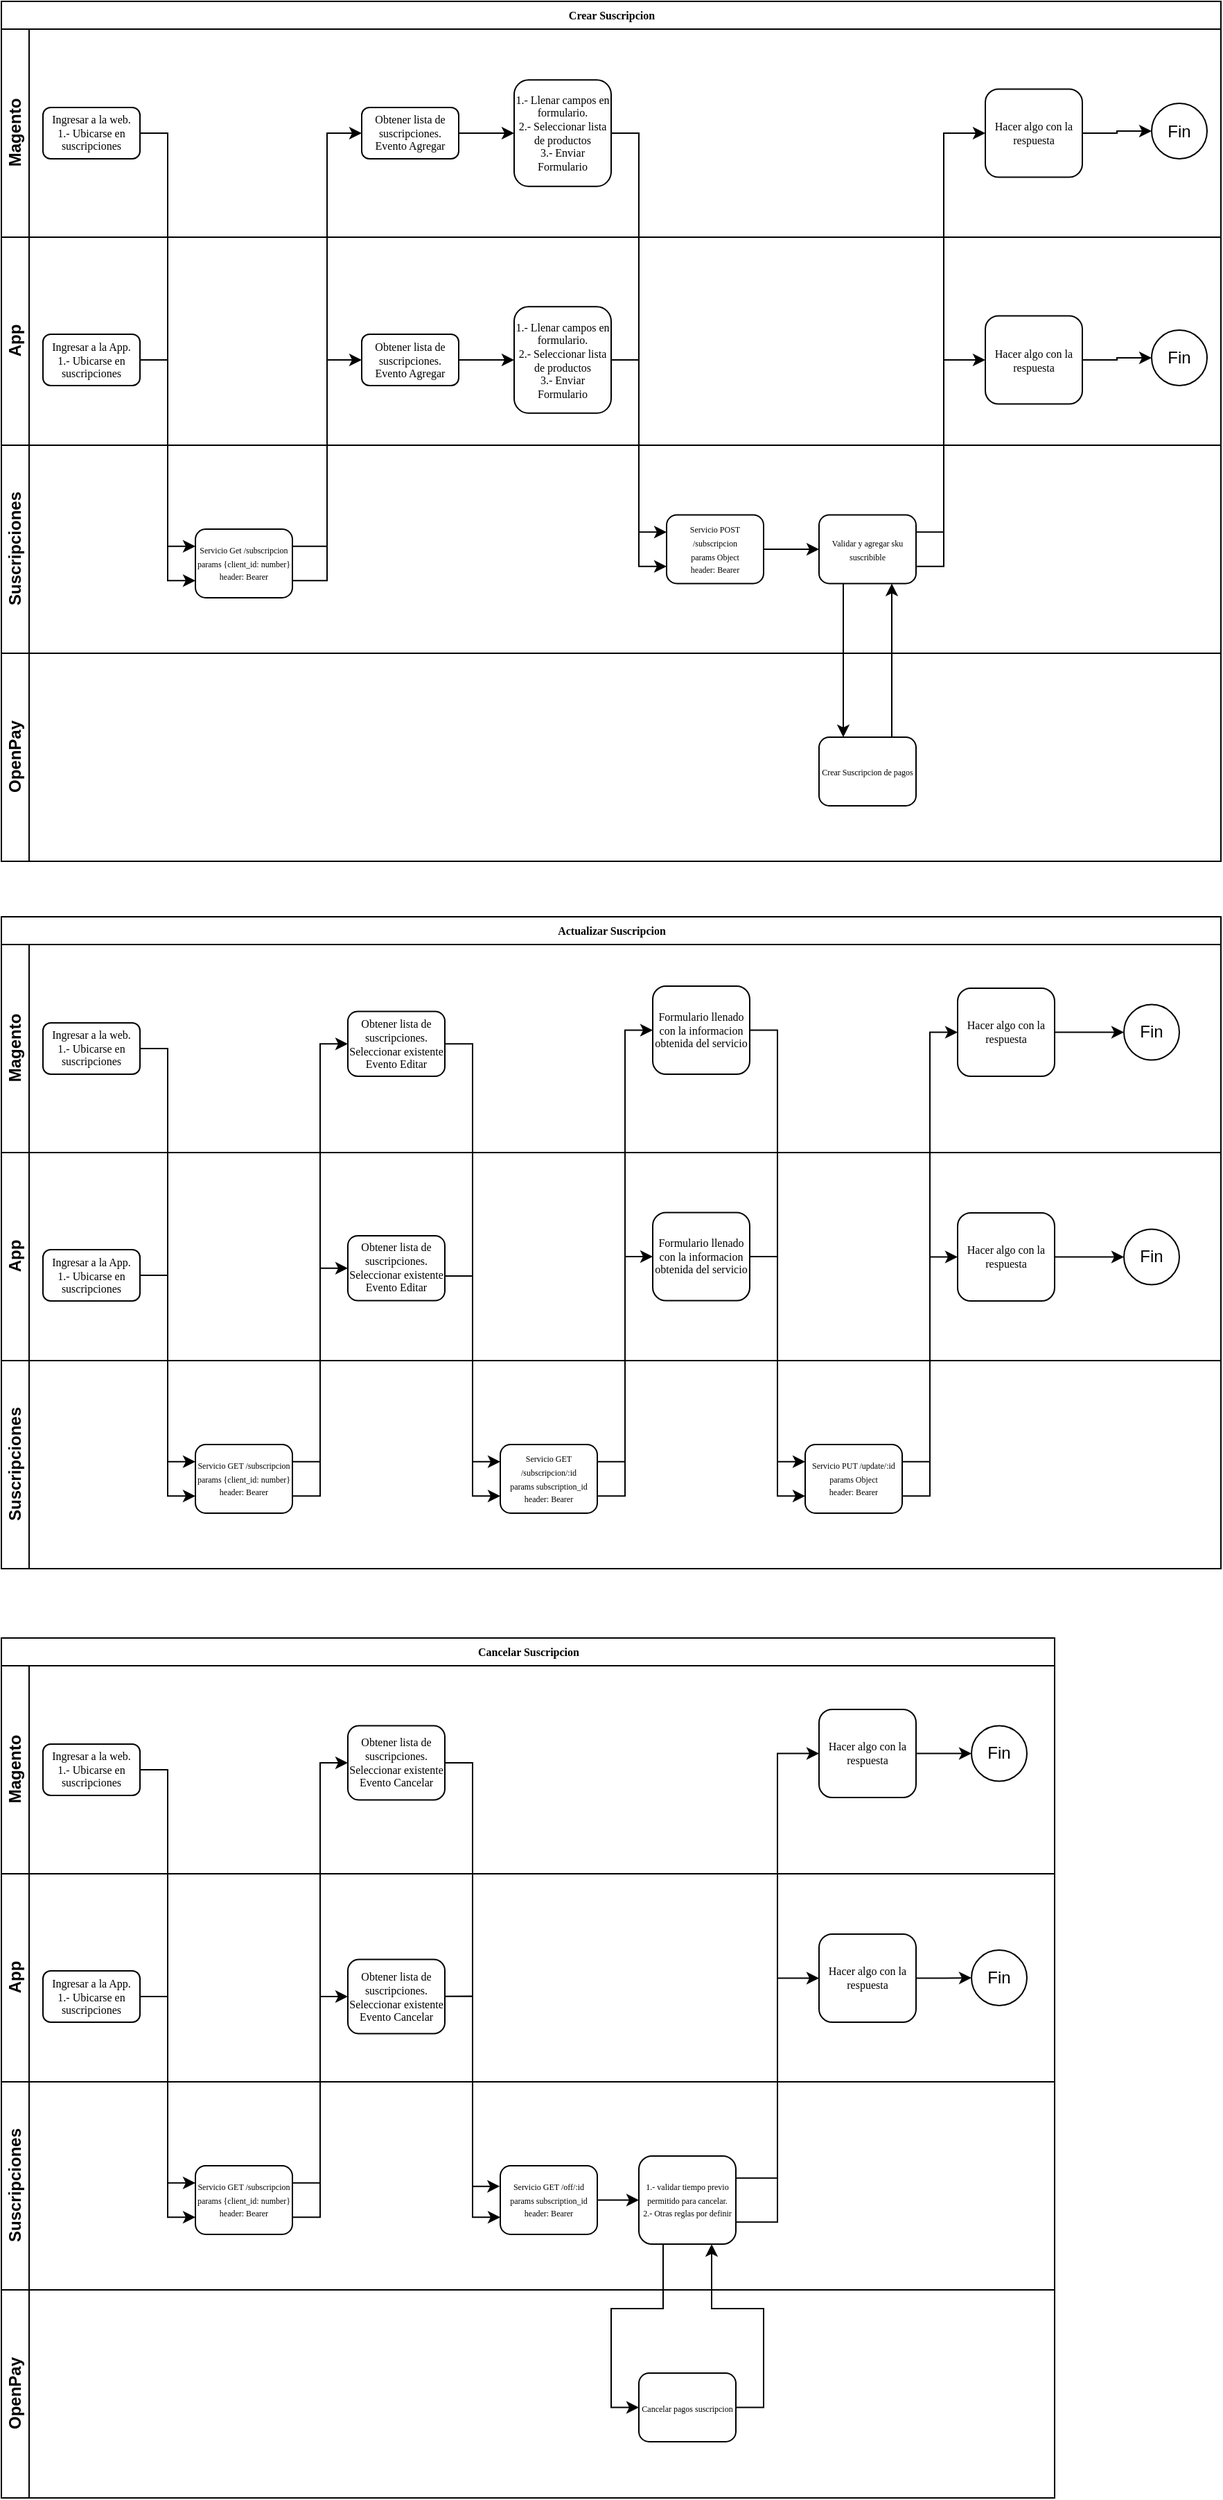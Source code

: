 <mxfile version="13.7.8" type="github">
  <diagram name="Page-1" id="c7488fd3-1785-93aa-aadb-54a6760d102a">
    <mxGraphModel dx="1185" dy="692" grid="1" gridSize="10" guides="1" tooltips="1" connect="1" arrows="1" fold="1" page="1" pageScale="1" pageWidth="1100" pageHeight="850" background="#ffffff" math="0" shadow="0">
      <root>
        <mxCell id="0" />
        <mxCell id="1" parent="0" />
        <mxCell id="2b4e8129b02d487f-1" value="Crear Suscripcion" style="swimlane;html=1;childLayout=stackLayout;horizontal=1;startSize=20;horizontalStack=0;rounded=0;shadow=0;labelBackgroundColor=none;strokeWidth=1;fontFamily=Verdana;fontSize=8;align=center;" parent="1" vertex="1">
          <mxGeometry x="40" y="70" width="880" height="470" as="geometry" />
        </mxCell>
        <mxCell id="2b4e8129b02d487f-2" value="Magento" style="swimlane;html=1;startSize=20;horizontal=0;" parent="2b4e8129b02d487f-1" vertex="1">
          <mxGeometry y="20" width="880" height="150" as="geometry" />
        </mxCell>
        <mxCell id="4bEdVWZg1Sl4BrF8SQjz-33" style="edgeStyle=orthogonalEdgeStyle;rounded=0;orthogonalLoop=1;jettySize=auto;html=1;exitX=1;exitY=0.5;exitDx=0;exitDy=0;entryX=0;entryY=0.5;entryDx=0;entryDy=0;" edge="1" parent="2b4e8129b02d487f-2" source="4bEdVWZg1Sl4BrF8SQjz-31" target="4bEdVWZg1Sl4BrF8SQjz-24">
          <mxGeometry relative="1" as="geometry" />
        </mxCell>
        <mxCell id="4bEdVWZg1Sl4BrF8SQjz-55" value="Fin" style="ellipse;whiteSpace=wrap;html=1;aspect=fixed;" vertex="1" parent="2b4e8129b02d487f-2">
          <mxGeometry x="830" y="53.5" width="40" height="40" as="geometry" />
        </mxCell>
        <mxCell id="4bEdVWZg1Sl4BrF8SQjz-48" value="Hacer algo con la respuesta" style="rounded=1;whiteSpace=wrap;html=1;shadow=0;labelBackgroundColor=none;strokeWidth=1;fontFamily=Verdana;fontSize=8;align=center;" vertex="1" parent="2b4e8129b02d487f-2">
          <mxGeometry x="710" y="43.25" width="70" height="63.5" as="geometry" />
        </mxCell>
        <mxCell id="4bEdVWZg1Sl4BrF8SQjz-31" value="Obtener lista de suscripciones.&lt;br&gt;Evento Agregar" style="rounded=1;whiteSpace=wrap;html=1;shadow=0;labelBackgroundColor=none;strokeWidth=1;fontFamily=Verdana;fontSize=8;align=center;" vertex="1" parent="2b4e8129b02d487f-2">
          <mxGeometry x="260" y="56.5" width="70" height="37" as="geometry" />
        </mxCell>
        <mxCell id="2b4e8129b02d487f-6" value="Ingresar a la web.&lt;br&gt;1.- Ubicarse en suscripciones" style="rounded=1;whiteSpace=wrap;html=1;shadow=0;labelBackgroundColor=none;strokeWidth=1;fontFamily=Verdana;fontSize=8;align=center;" parent="2b4e8129b02d487f-2" vertex="1">
          <mxGeometry x="30" y="56.5" width="70" height="37" as="geometry" />
        </mxCell>
        <mxCell id="4bEdVWZg1Sl4BrF8SQjz-57" style="edgeStyle=orthogonalEdgeStyle;rounded=0;orthogonalLoop=1;jettySize=auto;html=1;entryX=0;entryY=0.5;entryDx=0;entryDy=0;" edge="1" parent="2b4e8129b02d487f-2" source="4bEdVWZg1Sl4BrF8SQjz-48" target="4bEdVWZg1Sl4BrF8SQjz-55">
          <mxGeometry relative="1" as="geometry">
            <mxPoint x="810" y="75" as="targetPoint" />
          </mxGeometry>
        </mxCell>
        <mxCell id="4bEdVWZg1Sl4BrF8SQjz-24" value="1.- Llenar campos en formulario.&lt;br&gt;2.- Seleccionar lista de productos&lt;br&gt;3.- Enviar Formulario" style="rounded=1;whiteSpace=wrap;html=1;shadow=0;labelBackgroundColor=none;strokeWidth=1;fontFamily=Verdana;fontSize=8;align=center;" vertex="1" parent="2b4e8129b02d487f-2">
          <mxGeometry x="370" y="36.63" width="70" height="76.75" as="geometry" />
        </mxCell>
        <mxCell id="2b4e8129b02d487f-3" value="App" style="swimlane;html=1;startSize=20;horizontal=0;" parent="2b4e8129b02d487f-1" vertex="1">
          <mxGeometry y="170" width="880" height="150" as="geometry" />
        </mxCell>
        <mxCell id="4bEdVWZg1Sl4BrF8SQjz-159" value="1.- Llenar campos en formulario.&lt;br&gt;2.- Seleccionar lista de productos&lt;br&gt;3.- Enviar Formulario" style="rounded=1;whiteSpace=wrap;html=1;shadow=0;labelBackgroundColor=none;strokeWidth=1;fontFamily=Verdana;fontSize=8;align=center;" vertex="1" parent="2b4e8129b02d487f-3">
          <mxGeometry x="370" y="50.13" width="70" height="76.75" as="geometry" />
        </mxCell>
        <mxCell id="4bEdVWZg1Sl4BrF8SQjz-59" value="Fin" style="ellipse;whiteSpace=wrap;html=1;aspect=fixed;" vertex="1" parent="2b4e8129b02d487f-3">
          <mxGeometry x="830" y="67" width="40" height="40" as="geometry" />
        </mxCell>
        <mxCell id="4bEdVWZg1Sl4BrF8SQjz-60" style="edgeStyle=orthogonalEdgeStyle;rounded=0;orthogonalLoop=1;jettySize=auto;html=1;entryX=0;entryY=0.5;entryDx=0;entryDy=0;" edge="1" parent="2b4e8129b02d487f-3" source="4bEdVWZg1Sl4BrF8SQjz-50" target="4bEdVWZg1Sl4BrF8SQjz-59">
          <mxGeometry relative="1" as="geometry" />
        </mxCell>
        <mxCell id="4bEdVWZg1Sl4BrF8SQjz-50" value="Hacer algo con la respuesta" style="rounded=1;whiteSpace=wrap;html=1;shadow=0;labelBackgroundColor=none;strokeWidth=1;fontFamily=Verdana;fontSize=8;align=center;" vertex="1" parent="2b4e8129b02d487f-3">
          <mxGeometry x="710" y="56.75" width="70" height="63.5" as="geometry" />
        </mxCell>
        <mxCell id="4bEdVWZg1Sl4BrF8SQjz-2" value="Ingresar a la App.&lt;br&gt;1.- Ubicarse en suscripciones" style="rounded=1;whiteSpace=wrap;html=1;shadow=0;labelBackgroundColor=none;strokeWidth=1;fontFamily=Verdana;fontSize=8;align=center;" vertex="1" parent="2b4e8129b02d487f-3">
          <mxGeometry x="30" y="70" width="70" height="37" as="geometry" />
        </mxCell>
        <mxCell id="4bEdVWZg1Sl4BrF8SQjz-36" style="edgeStyle=orthogonalEdgeStyle;rounded=0;orthogonalLoop=1;jettySize=auto;html=1;entryX=0;entryY=0.5;entryDx=0;entryDy=0;" edge="1" parent="2b4e8129b02d487f-3" source="4bEdVWZg1Sl4BrF8SQjz-27">
          <mxGeometry relative="1" as="geometry">
            <mxPoint x="370" y="88.5" as="targetPoint" />
          </mxGeometry>
        </mxCell>
        <mxCell id="4bEdVWZg1Sl4BrF8SQjz-27" value="Obtener lista de suscripciones.&lt;br&gt;Evento Agregar" style="rounded=1;whiteSpace=wrap;html=1;shadow=0;labelBackgroundColor=none;strokeWidth=1;fontFamily=Verdana;fontSize=8;align=center;" vertex="1" parent="2b4e8129b02d487f-3">
          <mxGeometry x="260" y="70" width="70" height="37" as="geometry" />
        </mxCell>
        <mxCell id="2b4e8129b02d487f-4" value="Suscripciones" style="swimlane;html=1;startSize=20;horizontal=0;" parent="2b4e8129b02d487f-1" vertex="1">
          <mxGeometry y="320" width="880" height="150" as="geometry" />
        </mxCell>
        <mxCell id="4bEdVWZg1Sl4BrF8SQjz-44" style="edgeStyle=orthogonalEdgeStyle;rounded=0;orthogonalLoop=1;jettySize=auto;html=1;exitX=1;exitY=0.5;exitDx=0;exitDy=0;entryX=0;entryY=0.5;entryDx=0;entryDy=0;" edge="1" parent="2b4e8129b02d487f-4" source="4bEdVWZg1Sl4BrF8SQjz-39" target="4bEdVWZg1Sl4BrF8SQjz-43">
          <mxGeometry relative="1" as="geometry" />
        </mxCell>
        <mxCell id="4bEdVWZg1Sl4BrF8SQjz-39" value="&lt;font style=&quot;font-size: 6px&quot;&gt;Servicio POST /subscripcion&lt;br&gt;params Object&lt;br&gt;header: Bearer&lt;br&gt;&lt;/font&gt;" style="rounded=1;whiteSpace=wrap;html=1;shadow=0;labelBackgroundColor=none;strokeWidth=1;fontFamily=Verdana;fontSize=8;align=center;" vertex="1" parent="2b4e8129b02d487f-4">
          <mxGeometry x="480" y="50.25" width="70" height="49.5" as="geometry" />
        </mxCell>
        <mxCell id="4bEdVWZg1Sl4BrF8SQjz-43" value="&lt;font style=&quot;font-size: 6px&quot;&gt;Validar y agregar sku suscribible&lt;br&gt;&lt;/font&gt;" style="rounded=1;whiteSpace=wrap;html=1;shadow=0;labelBackgroundColor=none;strokeWidth=1;fontFamily=Verdana;fontSize=8;align=center;" vertex="1" parent="2b4e8129b02d487f-4">
          <mxGeometry x="590" y="50.25" width="70" height="49.5" as="geometry" />
        </mxCell>
        <mxCell id="2b4e8129b02d487f-14" value="&lt;font style=&quot;font-size: 6px&quot;&gt;Servicio Get /subscripcion&lt;br&gt;params {client_id: number}&lt;br&gt;header: Bearer&lt;br&gt;&lt;/font&gt;" style="rounded=1;whiteSpace=wrap;html=1;shadow=0;labelBackgroundColor=none;strokeWidth=1;fontFamily=Verdana;fontSize=8;align=center;" parent="2b4e8129b02d487f-4" vertex="1">
          <mxGeometry x="140" y="60.5" width="70" height="49.5" as="geometry" />
        </mxCell>
        <mxCell id="4bEdVWZg1Sl4BrF8SQjz-28" style="edgeStyle=orthogonalEdgeStyle;rounded=0;orthogonalLoop=1;jettySize=auto;html=1;entryX=0;entryY=0.75;entryDx=0;entryDy=0;" edge="1" parent="2b4e8129b02d487f-1" source="4bEdVWZg1Sl4BrF8SQjz-2" target="2b4e8129b02d487f-14">
          <mxGeometry relative="1" as="geometry" />
        </mxCell>
        <mxCell id="4bEdVWZg1Sl4BrF8SQjz-29" style="edgeStyle=orthogonalEdgeStyle;rounded=0;orthogonalLoop=1;jettySize=auto;html=1;entryX=0;entryY=0.25;entryDx=0;entryDy=0;" edge="1" parent="2b4e8129b02d487f-1" source="2b4e8129b02d487f-6" target="2b4e8129b02d487f-14">
          <mxGeometry relative="1" as="geometry" />
        </mxCell>
        <mxCell id="4bEdVWZg1Sl4BrF8SQjz-30" style="edgeStyle=orthogonalEdgeStyle;rounded=0;orthogonalLoop=1;jettySize=auto;html=1;exitX=1;exitY=0.75;exitDx=0;exitDy=0;entryX=0;entryY=0.5;entryDx=0;entryDy=0;" edge="1" parent="2b4e8129b02d487f-1" source="2b4e8129b02d487f-14" target="4bEdVWZg1Sl4BrF8SQjz-27">
          <mxGeometry relative="1" as="geometry" />
        </mxCell>
        <mxCell id="4bEdVWZg1Sl4BrF8SQjz-32" style="edgeStyle=orthogonalEdgeStyle;rounded=0;orthogonalLoop=1;jettySize=auto;html=1;exitX=1;exitY=0.25;exitDx=0;exitDy=0;entryX=0;entryY=0.5;entryDx=0;entryDy=0;" edge="1" parent="2b4e8129b02d487f-1" source="2b4e8129b02d487f-14" target="4bEdVWZg1Sl4BrF8SQjz-31">
          <mxGeometry relative="1" as="geometry" />
        </mxCell>
        <mxCell id="4bEdVWZg1Sl4BrF8SQjz-45" style="edgeStyle=orthogonalEdgeStyle;rounded=0;orthogonalLoop=1;jettySize=auto;html=1;entryX=0;entryY=0.75;entryDx=0;entryDy=0;" edge="1" parent="2b4e8129b02d487f-1" target="4bEdVWZg1Sl4BrF8SQjz-39">
          <mxGeometry relative="1" as="geometry">
            <mxPoint x="440" y="258.517" as="sourcePoint" />
            <Array as="points">
              <mxPoint x="460" y="259" />
              <mxPoint x="460" y="407" />
            </Array>
          </mxGeometry>
        </mxCell>
        <mxCell id="4bEdVWZg1Sl4BrF8SQjz-46" style="edgeStyle=orthogonalEdgeStyle;rounded=0;orthogonalLoop=1;jettySize=auto;html=1;exitX=1;exitY=0.5;exitDx=0;exitDy=0;entryX=0;entryY=0.25;entryDx=0;entryDy=0;" edge="1" parent="2b4e8129b02d487f-1" source="4bEdVWZg1Sl4BrF8SQjz-24" target="4bEdVWZg1Sl4BrF8SQjz-39">
          <mxGeometry relative="1" as="geometry">
            <Array as="points">
              <mxPoint x="460" y="95" />
              <mxPoint x="460" y="383" />
            </Array>
          </mxGeometry>
        </mxCell>
        <mxCell id="4bEdVWZg1Sl4BrF8SQjz-49" style="edgeStyle=orthogonalEdgeStyle;rounded=0;orthogonalLoop=1;jettySize=auto;html=1;exitX=1;exitY=0.25;exitDx=0;exitDy=0;" edge="1" parent="2b4e8129b02d487f-1" source="4bEdVWZg1Sl4BrF8SQjz-43">
          <mxGeometry relative="1" as="geometry">
            <mxPoint x="710" y="95" as="targetPoint" />
            <Array as="points">
              <mxPoint x="680" y="383" />
              <mxPoint x="680" y="95" />
              <mxPoint x="710" y="95" />
            </Array>
          </mxGeometry>
        </mxCell>
        <mxCell id="4bEdVWZg1Sl4BrF8SQjz-51" style="edgeStyle=orthogonalEdgeStyle;rounded=0;orthogonalLoop=1;jettySize=auto;html=1;exitX=1;exitY=0.75;exitDx=0;exitDy=0;entryX=0;entryY=0.5;entryDx=0;entryDy=0;" edge="1" parent="2b4e8129b02d487f-1" source="4bEdVWZg1Sl4BrF8SQjz-43" target="4bEdVWZg1Sl4BrF8SQjz-50">
          <mxGeometry relative="1" as="geometry">
            <Array as="points">
              <mxPoint x="680" y="407" />
              <mxPoint x="680" y="259" />
            </Array>
          </mxGeometry>
        </mxCell>
        <mxCell id="4bEdVWZg1Sl4BrF8SQjz-92" value="Actualizar Suscripcion" style="swimlane;html=1;childLayout=stackLayout;horizontal=1;startSize=20;horizontalStack=0;rounded=0;shadow=0;labelBackgroundColor=none;strokeWidth=1;fontFamily=Verdana;fontSize=8;align=center;" vertex="1" parent="1">
          <mxGeometry x="40" y="730" width="880" height="470" as="geometry" />
        </mxCell>
        <mxCell id="4bEdVWZg1Sl4BrF8SQjz-93" value="Magento" style="swimlane;html=1;startSize=20;horizontal=0;" vertex="1" parent="4bEdVWZg1Sl4BrF8SQjz-92">
          <mxGeometry y="20" width="880" height="150" as="geometry" />
        </mxCell>
        <mxCell id="4bEdVWZg1Sl4BrF8SQjz-96" value="Hacer algo con la respuesta" style="rounded=1;whiteSpace=wrap;html=1;shadow=0;labelBackgroundColor=none;strokeWidth=1;fontFamily=Verdana;fontSize=8;align=center;" vertex="1" parent="4bEdVWZg1Sl4BrF8SQjz-93">
          <mxGeometry x="690" y="31.5" width="70" height="63.5" as="geometry" />
        </mxCell>
        <mxCell id="4bEdVWZg1Sl4BrF8SQjz-124" value="Formulario llenado con la informacion obtenida del servicio" style="rounded=1;whiteSpace=wrap;html=1;shadow=0;labelBackgroundColor=none;strokeWidth=1;fontFamily=Verdana;fontSize=8;align=center;" vertex="1" parent="4bEdVWZg1Sl4BrF8SQjz-93">
          <mxGeometry x="470" y="30" width="70" height="63.5" as="geometry" />
        </mxCell>
        <mxCell id="4bEdVWZg1Sl4BrF8SQjz-95" value="Fin" style="ellipse;whiteSpace=wrap;html=1;aspect=fixed;" vertex="1" parent="4bEdVWZg1Sl4BrF8SQjz-93">
          <mxGeometry x="810" y="43.25" width="40" height="40" as="geometry" />
        </mxCell>
        <mxCell id="4bEdVWZg1Sl4BrF8SQjz-277" value="Obtener lista de suscripciones.&lt;br&gt;Seleccionar existente&lt;br&gt;Evento Editar" style="rounded=1;whiteSpace=wrap;html=1;shadow=0;labelBackgroundColor=none;strokeWidth=1;fontFamily=Verdana;fontSize=8;align=center;" vertex="1" parent="4bEdVWZg1Sl4BrF8SQjz-93">
          <mxGeometry x="250" y="48.25" width="70" height="46.75" as="geometry" />
        </mxCell>
        <mxCell id="4bEdVWZg1Sl4BrF8SQjz-98" value="Ingresar a la web.&lt;br&gt;1.- Ubicarse en suscripciones" style="rounded=1;whiteSpace=wrap;html=1;shadow=0;labelBackgroundColor=none;strokeWidth=1;fontFamily=Verdana;fontSize=8;align=center;" vertex="1" parent="4bEdVWZg1Sl4BrF8SQjz-93">
          <mxGeometry x="30" y="56.5" width="70" height="37" as="geometry" />
        </mxCell>
        <mxCell id="4bEdVWZg1Sl4BrF8SQjz-100" style="edgeStyle=orthogonalEdgeStyle;rounded=0;orthogonalLoop=1;jettySize=auto;html=1;entryX=0;entryY=0.5;entryDx=0;entryDy=0;" edge="1" parent="4bEdVWZg1Sl4BrF8SQjz-93" source="4bEdVWZg1Sl4BrF8SQjz-96" target="4bEdVWZg1Sl4BrF8SQjz-95">
          <mxGeometry relative="1" as="geometry">
            <mxPoint x="810" y="75" as="targetPoint" />
          </mxGeometry>
        </mxCell>
        <mxCell id="4bEdVWZg1Sl4BrF8SQjz-101" value="App" style="swimlane;html=1;startSize=20;horizontal=0;" vertex="1" parent="4bEdVWZg1Sl4BrF8SQjz-92">
          <mxGeometry y="170" width="880" height="150" as="geometry" />
        </mxCell>
        <mxCell id="4bEdVWZg1Sl4BrF8SQjz-102" value="Fin" style="ellipse;whiteSpace=wrap;html=1;aspect=fixed;" vertex="1" parent="4bEdVWZg1Sl4BrF8SQjz-101">
          <mxGeometry x="810" y="55.25" width="40" height="40" as="geometry" />
        </mxCell>
        <mxCell id="4bEdVWZg1Sl4BrF8SQjz-104" value="Hacer algo con la respuesta" style="rounded=1;whiteSpace=wrap;html=1;shadow=0;labelBackgroundColor=none;strokeWidth=1;fontFamily=Verdana;fontSize=8;align=center;" vertex="1" parent="4bEdVWZg1Sl4BrF8SQjz-101">
          <mxGeometry x="690" y="43.5" width="70" height="63.5" as="geometry" />
        </mxCell>
        <mxCell id="4bEdVWZg1Sl4BrF8SQjz-125" value="&lt;span&gt;Formulario llenado con la informacion obtenida del servicio&lt;/span&gt;" style="rounded=1;whiteSpace=wrap;html=1;shadow=0;labelBackgroundColor=none;strokeWidth=1;fontFamily=Verdana;fontSize=8;align=center;" vertex="1" parent="4bEdVWZg1Sl4BrF8SQjz-101">
          <mxGeometry x="470" y="43.25" width="70" height="63.5" as="geometry" />
        </mxCell>
        <mxCell id="4bEdVWZg1Sl4BrF8SQjz-103" style="edgeStyle=orthogonalEdgeStyle;rounded=0;orthogonalLoop=1;jettySize=auto;html=1;entryX=0;entryY=0.5;entryDx=0;entryDy=0;" edge="1" parent="4bEdVWZg1Sl4BrF8SQjz-101" source="4bEdVWZg1Sl4BrF8SQjz-104" target="4bEdVWZg1Sl4BrF8SQjz-102">
          <mxGeometry relative="1" as="geometry" />
        </mxCell>
        <mxCell id="4bEdVWZg1Sl4BrF8SQjz-106" value="Ingresar a la App.&lt;br&gt;1.- Ubicarse en suscripciones" style="rounded=1;whiteSpace=wrap;html=1;shadow=0;labelBackgroundColor=none;strokeWidth=1;fontFamily=Verdana;fontSize=8;align=center;" vertex="1" parent="4bEdVWZg1Sl4BrF8SQjz-101">
          <mxGeometry x="30" y="70" width="70" height="37" as="geometry" />
        </mxCell>
        <mxCell id="4bEdVWZg1Sl4BrF8SQjz-108" value="Obtener lista de suscripciones.&lt;br&gt;Seleccionar existente&lt;br&gt;Evento Editar" style="rounded=1;whiteSpace=wrap;html=1;shadow=0;labelBackgroundColor=none;strokeWidth=1;fontFamily=Verdana;fontSize=8;align=center;" vertex="1" parent="4bEdVWZg1Sl4BrF8SQjz-101">
          <mxGeometry x="250" y="60" width="70" height="46.75" as="geometry" />
        </mxCell>
        <mxCell id="4bEdVWZg1Sl4BrF8SQjz-109" value="Suscripciones" style="swimlane;html=1;startSize=20;horizontal=0;" vertex="1" parent="4bEdVWZg1Sl4BrF8SQjz-92">
          <mxGeometry y="320" width="880" height="150" as="geometry" />
        </mxCell>
        <mxCell id="4bEdVWZg1Sl4BrF8SQjz-113" value="&lt;font style=&quot;font-size: 6px&quot;&gt;Servicio GET /subscripcion&lt;br&gt;params {client_id: number}&lt;br&gt;header: Bearer&lt;br&gt;&lt;/font&gt;" style="rounded=1;whiteSpace=wrap;html=1;shadow=0;labelBackgroundColor=none;strokeWidth=1;fontFamily=Verdana;fontSize=8;align=center;" vertex="1" parent="4bEdVWZg1Sl4BrF8SQjz-109">
          <mxGeometry x="140" y="60.5" width="70" height="49.5" as="geometry" />
        </mxCell>
        <mxCell id="4bEdVWZg1Sl4BrF8SQjz-122" value="&lt;font style=&quot;font-size: 6px&quot;&gt;Servicio GET /subscripcion/:id&lt;br&gt;params subscription_id&lt;br&gt;header: Bearer&lt;br&gt;&lt;/font&gt;" style="rounded=1;whiteSpace=wrap;html=1;shadow=0;labelBackgroundColor=none;strokeWidth=1;fontFamily=Verdana;fontSize=8;align=center;" vertex="1" parent="4bEdVWZg1Sl4BrF8SQjz-109">
          <mxGeometry x="360" y="60.5" width="70" height="49.5" as="geometry" />
        </mxCell>
        <mxCell id="4bEdVWZg1Sl4BrF8SQjz-111" value="&lt;font style=&quot;font-size: 6px&quot;&gt;Servicio PUT /update/:id&lt;br&gt;params Object&lt;br&gt;header: Bearer&lt;br&gt;&lt;/font&gt;" style="rounded=1;whiteSpace=wrap;html=1;shadow=0;labelBackgroundColor=none;strokeWidth=1;fontFamily=Verdana;fontSize=8;align=center;" vertex="1" parent="4bEdVWZg1Sl4BrF8SQjz-109">
          <mxGeometry x="580" y="60.5" width="70" height="49.5" as="geometry" />
        </mxCell>
        <mxCell id="4bEdVWZg1Sl4BrF8SQjz-114" style="edgeStyle=orthogonalEdgeStyle;rounded=0;orthogonalLoop=1;jettySize=auto;html=1;entryX=0;entryY=0.75;entryDx=0;entryDy=0;" edge="1" parent="4bEdVWZg1Sl4BrF8SQjz-92" source="4bEdVWZg1Sl4BrF8SQjz-106" target="4bEdVWZg1Sl4BrF8SQjz-113">
          <mxGeometry relative="1" as="geometry" />
        </mxCell>
        <mxCell id="4bEdVWZg1Sl4BrF8SQjz-115" style="edgeStyle=orthogonalEdgeStyle;rounded=0;orthogonalLoop=1;jettySize=auto;html=1;entryX=0;entryY=0.25;entryDx=0;entryDy=0;" edge="1" parent="4bEdVWZg1Sl4BrF8SQjz-92" source="4bEdVWZg1Sl4BrF8SQjz-98" target="4bEdVWZg1Sl4BrF8SQjz-113">
          <mxGeometry relative="1" as="geometry" />
        </mxCell>
        <mxCell id="4bEdVWZg1Sl4BrF8SQjz-116" style="edgeStyle=orthogonalEdgeStyle;rounded=0;orthogonalLoop=1;jettySize=auto;html=1;exitX=1;exitY=0.75;exitDx=0;exitDy=0;entryX=0;entryY=0.5;entryDx=0;entryDy=0;" edge="1" parent="4bEdVWZg1Sl4BrF8SQjz-92" source="4bEdVWZg1Sl4BrF8SQjz-113" target="4bEdVWZg1Sl4BrF8SQjz-108">
          <mxGeometry relative="1" as="geometry" />
        </mxCell>
        <mxCell id="4bEdVWZg1Sl4BrF8SQjz-117" style="edgeStyle=orthogonalEdgeStyle;rounded=0;orthogonalLoop=1;jettySize=auto;html=1;exitX=1;exitY=0.25;exitDx=0;exitDy=0;entryX=0;entryY=0.5;entryDx=0;entryDy=0;" edge="1" parent="4bEdVWZg1Sl4BrF8SQjz-92" source="4bEdVWZg1Sl4BrF8SQjz-113" target="4bEdVWZg1Sl4BrF8SQjz-277">
          <mxGeometry relative="1" as="geometry">
            <mxPoint x="210" y="100" as="targetPoint" />
          </mxGeometry>
        </mxCell>
        <mxCell id="4bEdVWZg1Sl4BrF8SQjz-107" style="edgeStyle=orthogonalEdgeStyle;rounded=0;orthogonalLoop=1;jettySize=auto;html=1;entryX=0;entryY=0.75;entryDx=0;entryDy=0;" edge="1" parent="4bEdVWZg1Sl4BrF8SQjz-92" source="4bEdVWZg1Sl4BrF8SQjz-108" target="4bEdVWZg1Sl4BrF8SQjz-122">
          <mxGeometry relative="1" as="geometry">
            <mxPoint x="370" y="258.5" as="targetPoint" />
            <Array as="points">
              <mxPoint x="340" y="259" />
              <mxPoint x="340" y="418" />
            </Array>
          </mxGeometry>
        </mxCell>
        <mxCell id="4bEdVWZg1Sl4BrF8SQjz-126" style="edgeStyle=orthogonalEdgeStyle;rounded=0;orthogonalLoop=1;jettySize=auto;html=1;exitX=1;exitY=0.25;exitDx=0;exitDy=0;entryX=0;entryY=0.5;entryDx=0;entryDy=0;" edge="1" parent="4bEdVWZg1Sl4BrF8SQjz-92" source="4bEdVWZg1Sl4BrF8SQjz-122" target="4bEdVWZg1Sl4BrF8SQjz-124">
          <mxGeometry relative="1" as="geometry" />
        </mxCell>
        <mxCell id="4bEdVWZg1Sl4BrF8SQjz-127" style="edgeStyle=orthogonalEdgeStyle;rounded=0;orthogonalLoop=1;jettySize=auto;html=1;exitX=1;exitY=0.75;exitDx=0;exitDy=0;entryX=0;entryY=0.5;entryDx=0;entryDy=0;" edge="1" parent="4bEdVWZg1Sl4BrF8SQjz-92" source="4bEdVWZg1Sl4BrF8SQjz-122" target="4bEdVWZg1Sl4BrF8SQjz-125">
          <mxGeometry relative="1" as="geometry" />
        </mxCell>
        <mxCell id="4bEdVWZg1Sl4BrF8SQjz-160" style="edgeStyle=orthogonalEdgeStyle;rounded=0;orthogonalLoop=1;jettySize=auto;html=1;entryX=0;entryY=0.75;entryDx=0;entryDy=0;" edge="1" parent="4bEdVWZg1Sl4BrF8SQjz-92" source="4bEdVWZg1Sl4BrF8SQjz-125" target="4bEdVWZg1Sl4BrF8SQjz-111">
          <mxGeometry relative="1" as="geometry" />
        </mxCell>
        <mxCell id="4bEdVWZg1Sl4BrF8SQjz-161" style="edgeStyle=orthogonalEdgeStyle;rounded=0;orthogonalLoop=1;jettySize=auto;html=1;entryX=0;entryY=0.25;entryDx=0;entryDy=0;" edge="1" parent="4bEdVWZg1Sl4BrF8SQjz-92" source="4bEdVWZg1Sl4BrF8SQjz-124" target="4bEdVWZg1Sl4BrF8SQjz-111">
          <mxGeometry relative="1" as="geometry" />
        </mxCell>
        <mxCell id="4bEdVWZg1Sl4BrF8SQjz-162" style="edgeStyle=orthogonalEdgeStyle;rounded=0;orthogonalLoop=1;jettySize=auto;html=1;exitX=1;exitY=0.25;exitDx=0;exitDy=0;entryX=0;entryY=0.5;entryDx=0;entryDy=0;" edge="1" parent="4bEdVWZg1Sl4BrF8SQjz-92" source="4bEdVWZg1Sl4BrF8SQjz-111" target="4bEdVWZg1Sl4BrF8SQjz-96">
          <mxGeometry relative="1" as="geometry" />
        </mxCell>
        <mxCell id="4bEdVWZg1Sl4BrF8SQjz-163" style="edgeStyle=orthogonalEdgeStyle;rounded=0;orthogonalLoop=1;jettySize=auto;html=1;exitX=1;exitY=0.75;exitDx=0;exitDy=0;entryX=0;entryY=0.5;entryDx=0;entryDy=0;" edge="1" parent="4bEdVWZg1Sl4BrF8SQjz-92" source="4bEdVWZg1Sl4BrF8SQjz-111" target="4bEdVWZg1Sl4BrF8SQjz-104">
          <mxGeometry relative="1" as="geometry" />
        </mxCell>
        <mxCell id="4bEdVWZg1Sl4BrF8SQjz-278" style="edgeStyle=orthogonalEdgeStyle;rounded=0;orthogonalLoop=1;jettySize=auto;html=1;exitX=1;exitY=0.5;exitDx=0;exitDy=0;entryX=0;entryY=0.25;entryDx=0;entryDy=0;" edge="1" parent="4bEdVWZg1Sl4BrF8SQjz-92" source="4bEdVWZg1Sl4BrF8SQjz-277" target="4bEdVWZg1Sl4BrF8SQjz-122">
          <mxGeometry relative="1" as="geometry" />
        </mxCell>
        <mxCell id="4bEdVWZg1Sl4BrF8SQjz-164" value="Cancelar Suscripcion" style="swimlane;html=1;childLayout=stackLayout;horizontal=1;startSize=20;horizontalStack=0;rounded=0;shadow=0;labelBackgroundColor=none;strokeWidth=1;fontFamily=Verdana;fontSize=8;align=center;" vertex="1" parent="1">
          <mxGeometry x="40" y="1250" width="760" height="620" as="geometry" />
        </mxCell>
        <mxCell id="4bEdVWZg1Sl4BrF8SQjz-165" value="Magento" style="swimlane;html=1;startSize=20;horizontal=0;" vertex="1" parent="4bEdVWZg1Sl4BrF8SQjz-164">
          <mxGeometry y="20" width="760" height="150" as="geometry" />
        </mxCell>
        <mxCell id="4bEdVWZg1Sl4BrF8SQjz-166" value="Hacer algo con la respuesta" style="rounded=1;whiteSpace=wrap;html=1;shadow=0;labelBackgroundColor=none;strokeWidth=1;fontFamily=Verdana;fontSize=8;align=center;" vertex="1" parent="4bEdVWZg1Sl4BrF8SQjz-165">
          <mxGeometry x="590" y="31.5" width="70" height="63.5" as="geometry" />
        </mxCell>
        <mxCell id="4bEdVWZg1Sl4BrF8SQjz-168" value="Fin" style="ellipse;whiteSpace=wrap;html=1;aspect=fixed;" vertex="1" parent="4bEdVWZg1Sl4BrF8SQjz-165">
          <mxGeometry x="700" y="43.25" width="40" height="40" as="geometry" />
        </mxCell>
        <mxCell id="4bEdVWZg1Sl4BrF8SQjz-169" value="Ingresar a la web.&lt;br&gt;1.- Ubicarse en suscripciones" style="rounded=1;whiteSpace=wrap;html=1;shadow=0;labelBackgroundColor=none;strokeWidth=1;fontFamily=Verdana;fontSize=8;align=center;" vertex="1" parent="4bEdVWZg1Sl4BrF8SQjz-165">
          <mxGeometry x="30" y="56.5" width="70" height="37" as="geometry" />
        </mxCell>
        <mxCell id="4bEdVWZg1Sl4BrF8SQjz-170" style="edgeStyle=orthogonalEdgeStyle;rounded=0;orthogonalLoop=1;jettySize=auto;html=1;entryX=0;entryY=0.5;entryDx=0;entryDy=0;" edge="1" parent="4bEdVWZg1Sl4BrF8SQjz-165" source="4bEdVWZg1Sl4BrF8SQjz-166" target="4bEdVWZg1Sl4BrF8SQjz-168">
          <mxGeometry relative="1" as="geometry">
            <mxPoint x="810" y="75" as="targetPoint" />
          </mxGeometry>
        </mxCell>
        <mxCell id="4bEdVWZg1Sl4BrF8SQjz-171" value="Obtener lista de suscripciones.&lt;br&gt;Seleccionar existente&lt;br&gt;Evento Cancelar" style="rounded=1;whiteSpace=wrap;html=1;shadow=0;labelBackgroundColor=none;strokeWidth=1;fontFamily=Verdana;fontSize=8;align=center;" vertex="1" parent="4bEdVWZg1Sl4BrF8SQjz-165">
          <mxGeometry x="250" y="43.25" width="70" height="53.5" as="geometry" />
        </mxCell>
        <mxCell id="4bEdVWZg1Sl4BrF8SQjz-172" value="App" style="swimlane;html=1;startSize=20;horizontal=0;" vertex="1" parent="4bEdVWZg1Sl4BrF8SQjz-164">
          <mxGeometry y="170" width="760" height="150" as="geometry" />
        </mxCell>
        <mxCell id="4bEdVWZg1Sl4BrF8SQjz-174" value="Hacer algo con la respuesta" style="rounded=1;whiteSpace=wrap;html=1;shadow=0;labelBackgroundColor=none;strokeWidth=1;fontFamily=Verdana;fontSize=8;align=center;" vertex="1" parent="4bEdVWZg1Sl4BrF8SQjz-172">
          <mxGeometry x="590" y="43.5" width="70" height="63.5" as="geometry" />
        </mxCell>
        <mxCell id="4bEdVWZg1Sl4BrF8SQjz-176" style="edgeStyle=orthogonalEdgeStyle;rounded=0;orthogonalLoop=1;jettySize=auto;html=1;entryX=0;entryY=0.5;entryDx=0;entryDy=0;" edge="1" parent="4bEdVWZg1Sl4BrF8SQjz-172" source="4bEdVWZg1Sl4BrF8SQjz-174" target="4bEdVWZg1Sl4BrF8SQjz-173">
          <mxGeometry relative="1" as="geometry" />
        </mxCell>
        <mxCell id="4bEdVWZg1Sl4BrF8SQjz-173" value="Fin" style="ellipse;whiteSpace=wrap;html=1;aspect=fixed;" vertex="1" parent="4bEdVWZg1Sl4BrF8SQjz-172">
          <mxGeometry x="700" y="55" width="40" height="40" as="geometry" />
        </mxCell>
        <mxCell id="4bEdVWZg1Sl4BrF8SQjz-279" value="Obtener lista de suscripciones.&lt;br&gt;Seleccionar existente&lt;br&gt;Evento Cancelar" style="rounded=1;whiteSpace=wrap;html=1;shadow=0;labelBackgroundColor=none;strokeWidth=1;fontFamily=Verdana;fontSize=8;align=center;" vertex="1" parent="4bEdVWZg1Sl4BrF8SQjz-172">
          <mxGeometry x="250" y="61.75" width="70" height="53.5" as="geometry" />
        </mxCell>
        <mxCell id="4bEdVWZg1Sl4BrF8SQjz-177" value="Ingresar a la App.&lt;br&gt;1.- Ubicarse en suscripciones" style="rounded=1;whiteSpace=wrap;html=1;shadow=0;labelBackgroundColor=none;strokeWidth=1;fontFamily=Verdana;fontSize=8;align=center;" vertex="1" parent="4bEdVWZg1Sl4BrF8SQjz-172">
          <mxGeometry x="30" y="70" width="70" height="37" as="geometry" />
        </mxCell>
        <mxCell id="4bEdVWZg1Sl4BrF8SQjz-183" style="edgeStyle=orthogonalEdgeStyle;rounded=0;orthogonalLoop=1;jettySize=auto;html=1;entryX=0;entryY=0.75;entryDx=0;entryDy=0;" edge="1" parent="4bEdVWZg1Sl4BrF8SQjz-164" source="4bEdVWZg1Sl4BrF8SQjz-177" target="4bEdVWZg1Sl4BrF8SQjz-180">
          <mxGeometry relative="1" as="geometry" />
        </mxCell>
        <mxCell id="4bEdVWZg1Sl4BrF8SQjz-184" style="edgeStyle=orthogonalEdgeStyle;rounded=0;orthogonalLoop=1;jettySize=auto;html=1;entryX=0;entryY=0.25;entryDx=0;entryDy=0;" edge="1" parent="4bEdVWZg1Sl4BrF8SQjz-164" source="4bEdVWZg1Sl4BrF8SQjz-169" target="4bEdVWZg1Sl4BrF8SQjz-180">
          <mxGeometry relative="1" as="geometry" />
        </mxCell>
        <mxCell id="4bEdVWZg1Sl4BrF8SQjz-185" style="edgeStyle=orthogonalEdgeStyle;rounded=0;orthogonalLoop=1;jettySize=auto;html=1;exitX=1;exitY=0.75;exitDx=0;exitDy=0;entryX=0;entryY=0.5;entryDx=0;entryDy=0;" edge="1" parent="4bEdVWZg1Sl4BrF8SQjz-164" source="4bEdVWZg1Sl4BrF8SQjz-180" target="4bEdVWZg1Sl4BrF8SQjz-279">
          <mxGeometry relative="1" as="geometry">
            <mxPoint x="250" y="258.25" as="targetPoint" />
          </mxGeometry>
        </mxCell>
        <mxCell id="4bEdVWZg1Sl4BrF8SQjz-186" style="edgeStyle=orthogonalEdgeStyle;rounded=0;orthogonalLoop=1;jettySize=auto;html=1;exitX=1;exitY=0.25;exitDx=0;exitDy=0;entryX=0;entryY=0.5;entryDx=0;entryDy=0;" edge="1" parent="4bEdVWZg1Sl4BrF8SQjz-164" source="4bEdVWZg1Sl4BrF8SQjz-180" target="4bEdVWZg1Sl4BrF8SQjz-171">
          <mxGeometry relative="1" as="geometry" />
        </mxCell>
        <mxCell id="4bEdVWZg1Sl4BrF8SQjz-187" style="edgeStyle=orthogonalEdgeStyle;rounded=0;orthogonalLoop=1;jettySize=auto;html=1;entryX=0;entryY=0.75;entryDx=0;entryDy=0;" edge="1" parent="4bEdVWZg1Sl4BrF8SQjz-164" target="4bEdVWZg1Sl4BrF8SQjz-181">
          <mxGeometry relative="1" as="geometry">
            <mxPoint x="370" y="258.5" as="targetPoint" />
            <Array as="points">
              <mxPoint x="340" y="259" />
              <mxPoint x="340" y="418" />
            </Array>
            <mxPoint x="320" y="258.314" as="sourcePoint" />
          </mxGeometry>
        </mxCell>
        <mxCell id="4bEdVWZg1Sl4BrF8SQjz-188" style="edgeStyle=orthogonalEdgeStyle;rounded=0;orthogonalLoop=1;jettySize=auto;html=1;exitX=1;exitY=0.5;exitDx=0;exitDy=0;entryX=-0.005;entryY=0.3;entryDx=0;entryDy=0;entryPerimeter=0;" edge="1" parent="4bEdVWZg1Sl4BrF8SQjz-164" source="4bEdVWZg1Sl4BrF8SQjz-171" target="4bEdVWZg1Sl4BrF8SQjz-181">
          <mxGeometry relative="1" as="geometry">
            <mxPoint x="370" y="95" as="targetPoint" />
            <Array as="points">
              <mxPoint x="340" y="90" />
              <mxPoint x="340" y="395" />
            </Array>
          </mxGeometry>
        </mxCell>
        <mxCell id="4bEdVWZg1Sl4BrF8SQjz-193" style="edgeStyle=orthogonalEdgeStyle;rounded=0;orthogonalLoop=1;jettySize=auto;html=1;exitX=1;exitY=0.25;exitDx=0;exitDy=0;entryX=0;entryY=0.5;entryDx=0;entryDy=0;" edge="1" parent="4bEdVWZg1Sl4BrF8SQjz-164" source="4bEdVWZg1Sl4BrF8SQjz-197" target="4bEdVWZg1Sl4BrF8SQjz-166">
          <mxGeometry relative="1" as="geometry">
            <mxPoint x="650" y="392.875" as="sourcePoint" />
          </mxGeometry>
        </mxCell>
        <mxCell id="4bEdVWZg1Sl4BrF8SQjz-194" style="edgeStyle=orthogonalEdgeStyle;rounded=0;orthogonalLoop=1;jettySize=auto;html=1;exitX=1;exitY=0.75;exitDx=0;exitDy=0;entryX=0;entryY=0.5;entryDx=0;entryDy=0;" edge="1" parent="4bEdVWZg1Sl4BrF8SQjz-164" source="4bEdVWZg1Sl4BrF8SQjz-197" target="4bEdVWZg1Sl4BrF8SQjz-174">
          <mxGeometry relative="1" as="geometry">
            <mxPoint x="650" y="417.625" as="sourcePoint" />
          </mxGeometry>
        </mxCell>
        <mxCell id="4bEdVWZg1Sl4BrF8SQjz-236" style="edgeStyle=orthogonalEdgeStyle;rounded=0;orthogonalLoop=1;jettySize=auto;html=1;exitX=0.25;exitY=1;exitDx=0;exitDy=0;entryX=0;entryY=0.5;entryDx=0;entryDy=0;" edge="1" parent="4bEdVWZg1Sl4BrF8SQjz-164" source="4bEdVWZg1Sl4BrF8SQjz-197" target="4bEdVWZg1Sl4BrF8SQjz-228">
          <mxGeometry relative="1" as="geometry" />
        </mxCell>
        <mxCell id="4bEdVWZg1Sl4BrF8SQjz-179" value="Suscripciones" style="swimlane;html=1;startSize=20;horizontal=0;" vertex="1" parent="4bEdVWZg1Sl4BrF8SQjz-164">
          <mxGeometry y="320" width="760" height="150" as="geometry" />
        </mxCell>
        <mxCell id="4bEdVWZg1Sl4BrF8SQjz-197" value="&lt;font style=&quot;font-size: 6px&quot;&gt;1.- validar tiempo previo permitido para cancelar.&lt;br&gt;2.- Otras reglas por definir&lt;br&gt;&lt;/font&gt;" style="rounded=1;whiteSpace=wrap;html=1;shadow=0;labelBackgroundColor=none;strokeWidth=1;fontFamily=Verdana;fontSize=8;align=center;" vertex="1" parent="4bEdVWZg1Sl4BrF8SQjz-179">
          <mxGeometry x="460" y="53.5" width="70" height="63.5" as="geometry" />
        </mxCell>
        <mxCell id="4bEdVWZg1Sl4BrF8SQjz-180" value="&lt;font style=&quot;font-size: 6px&quot;&gt;Servicio GET /subscripcion&lt;br&gt;params {client_id: number}&lt;br&gt;header: Bearer&lt;br&gt;&lt;/font&gt;" style="rounded=1;whiteSpace=wrap;html=1;shadow=0;labelBackgroundColor=none;strokeWidth=1;fontFamily=Verdana;fontSize=8;align=center;" vertex="1" parent="4bEdVWZg1Sl4BrF8SQjz-179">
          <mxGeometry x="140" y="60.5" width="70" height="49.5" as="geometry" />
        </mxCell>
        <mxCell id="4bEdVWZg1Sl4BrF8SQjz-238" style="edgeStyle=orthogonalEdgeStyle;rounded=0;orthogonalLoop=1;jettySize=auto;html=1;entryX=0;entryY=0.5;entryDx=0;entryDy=0;" edge="1" parent="4bEdVWZg1Sl4BrF8SQjz-179" source="4bEdVWZg1Sl4BrF8SQjz-181" target="4bEdVWZg1Sl4BrF8SQjz-197">
          <mxGeometry relative="1" as="geometry" />
        </mxCell>
        <mxCell id="4bEdVWZg1Sl4BrF8SQjz-181" value="&lt;font style=&quot;font-size: 6px&quot;&gt;Servicio GET /off/:id&lt;br&gt;params subscription_id&lt;br&gt;header: Bearer&lt;br&gt;&lt;/font&gt;" style="rounded=1;whiteSpace=wrap;html=1;shadow=0;labelBackgroundColor=none;strokeWidth=1;fontFamily=Verdana;fontSize=8;align=center;" vertex="1" parent="4bEdVWZg1Sl4BrF8SQjz-179">
          <mxGeometry x="360" y="60.5" width="70" height="49.5" as="geometry" />
        </mxCell>
        <mxCell id="4bEdVWZg1Sl4BrF8SQjz-224" value="OpenPay" style="swimlane;html=1;startSize=20;horizontal=0;" vertex="1" parent="4bEdVWZg1Sl4BrF8SQjz-164">
          <mxGeometry y="470" width="760" height="150" as="geometry" />
        </mxCell>
        <mxCell id="4bEdVWZg1Sl4BrF8SQjz-228" value="&lt;font style=&quot;font-size: 6px&quot;&gt;Cancelar pagos suscripcion&lt;br&gt;&lt;/font&gt;" style="rounded=1;whiteSpace=wrap;html=1;shadow=0;labelBackgroundColor=none;strokeWidth=1;fontFamily=Verdana;fontSize=8;align=center;" vertex="1" parent="4bEdVWZg1Sl4BrF8SQjz-224">
          <mxGeometry x="460" y="60" width="70" height="49.5" as="geometry" />
        </mxCell>
        <mxCell id="4bEdVWZg1Sl4BrF8SQjz-239" style="edgeStyle=orthogonalEdgeStyle;rounded=0;orthogonalLoop=1;jettySize=auto;html=1;entryX=0.75;entryY=1;entryDx=0;entryDy=0;exitX=1;exitY=0.5;exitDx=0;exitDy=0;" edge="1" parent="4bEdVWZg1Sl4BrF8SQjz-164" source="4bEdVWZg1Sl4BrF8SQjz-228" target="4bEdVWZg1Sl4BrF8SQjz-197">
          <mxGeometry relative="1" as="geometry" />
        </mxCell>
        <mxCell id="4bEdVWZg1Sl4BrF8SQjz-229" value="OpenPay" style="swimlane;html=1;startSize=20;horizontal=0;" vertex="1" parent="1">
          <mxGeometry x="40" y="540" width="880" height="150" as="geometry" />
        </mxCell>
        <mxCell id="4bEdVWZg1Sl4BrF8SQjz-233" value="&lt;font style=&quot;font-size: 6px&quot;&gt;Crear&amp;nbsp;Suscripcion de pagos&lt;br&gt;&lt;/font&gt;" style="rounded=1;whiteSpace=wrap;html=1;shadow=0;labelBackgroundColor=none;strokeWidth=1;fontFamily=Verdana;fontSize=8;align=center;" vertex="1" parent="4bEdVWZg1Sl4BrF8SQjz-229">
          <mxGeometry x="590" y="60.5" width="70" height="49.5" as="geometry" />
        </mxCell>
        <mxCell id="4bEdVWZg1Sl4BrF8SQjz-244" style="edgeStyle=orthogonalEdgeStyle;rounded=0;orthogonalLoop=1;jettySize=auto;html=1;exitX=0.25;exitY=1;exitDx=0;exitDy=0;entryX=0.25;entryY=0;entryDx=0;entryDy=0;" edge="1" parent="1" source="4bEdVWZg1Sl4BrF8SQjz-43" target="4bEdVWZg1Sl4BrF8SQjz-233">
          <mxGeometry relative="1" as="geometry" />
        </mxCell>
        <mxCell id="4bEdVWZg1Sl4BrF8SQjz-245" style="edgeStyle=orthogonalEdgeStyle;rounded=0;orthogonalLoop=1;jettySize=auto;html=1;exitX=0.75;exitY=0;exitDx=0;exitDy=0;entryX=0.75;entryY=1;entryDx=0;entryDy=0;" edge="1" parent="1" source="4bEdVWZg1Sl4BrF8SQjz-233" target="4bEdVWZg1Sl4BrF8SQjz-43">
          <mxGeometry relative="1" as="geometry" />
        </mxCell>
      </root>
    </mxGraphModel>
  </diagram>
</mxfile>
